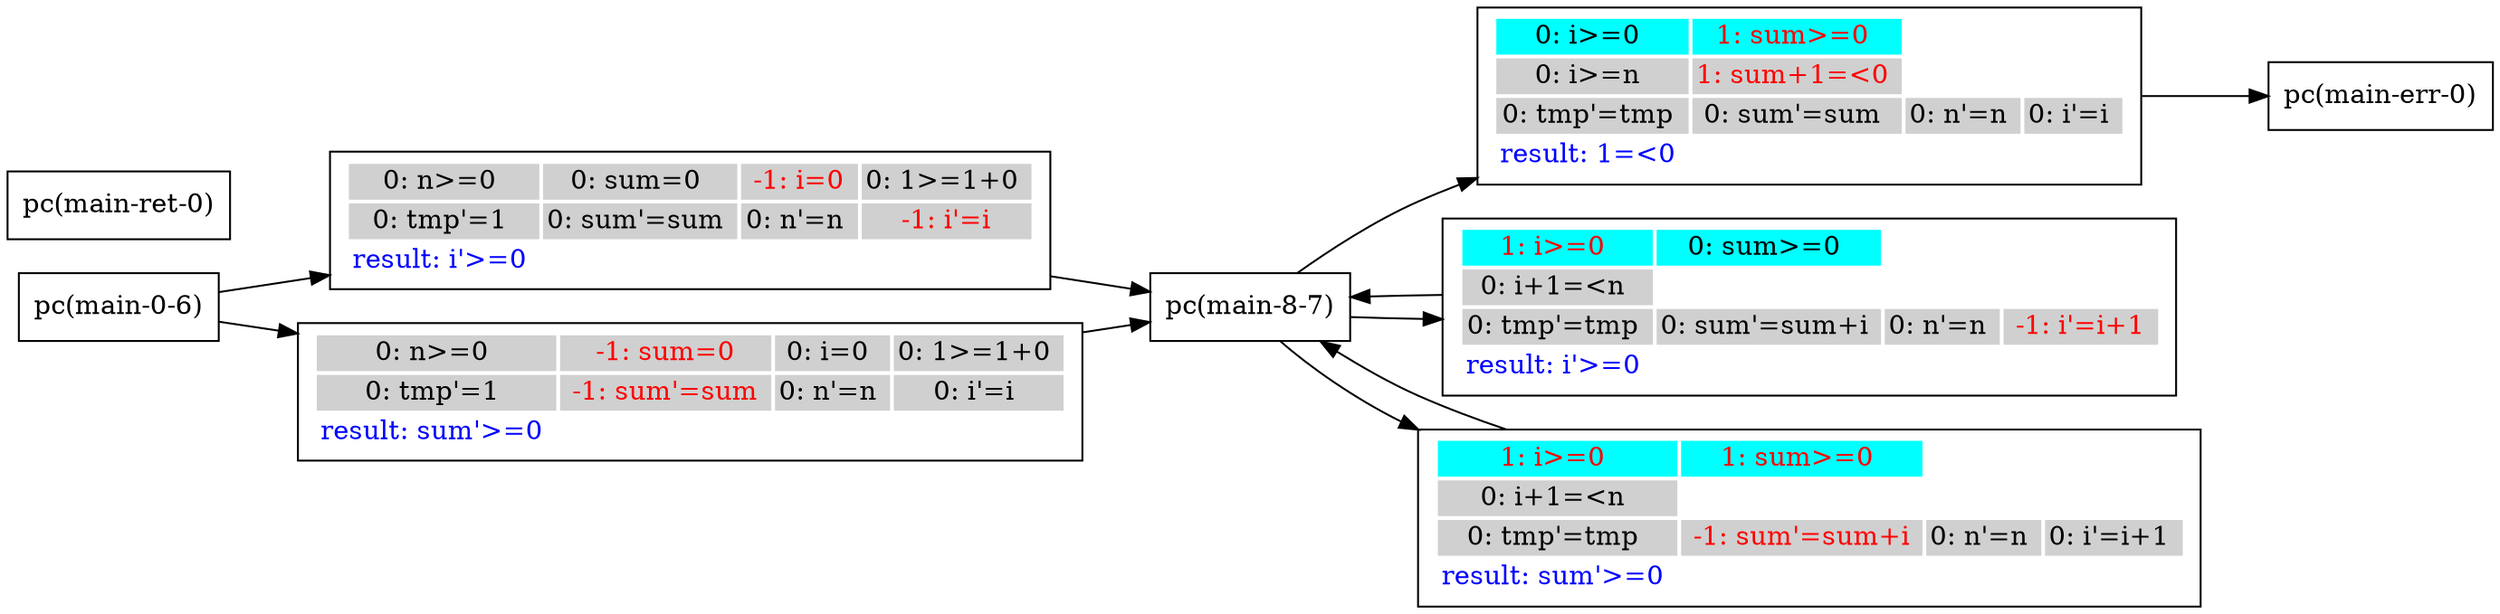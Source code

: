 digraph G {
 rankdir=LR 
 node [shape=box]
N1 [label="pc(main-0-6)"];
N3 [label="pc(main-8-7)"];
N5 [label="pc(main-err-0)"];
N7 [label="pc(main-ret-0)"];
N3 -> A1A0 ;
A1A0 -> N5 ;
A1A0 [ label=<<TABLE border="0"><TR><TD bgcolor = "#00FFFF"><FONT COLOR="black">0: i&#062;=0 </FONT></TD><TD bgcolor = "#00FFFF"><FONT COLOR="red">1: sum&#062;=0 </FONT></TD></TR><TR><TD bgcolor = "#D0D0D0"><FONT COLOR="black">0: i&#062;=n </FONT></TD><TD bgcolor = "#D0D0D0"><FONT COLOR="red">1: sum+1=&#060;0 </FONT></TD></TR><TR><TD bgcolor = "#D0D0D0"><FONT COLOR="black">0: tmp'=tmp </FONT></TD><TD bgcolor = "#D0D0D0"><FONT COLOR="black">0: sum'=sum </FONT></TD><TD bgcolor = "#D0D0D0"><FONT COLOR="black">0: n'=n </FONT></TD><TD bgcolor = "#D0D0D0"><FONT COLOR="black">0: i'=i </FONT></TD></TR><TR><TD bgcolor = "white"><FONT COLOR="blue">result: 1=&#060;0 </FONT></TD></TR></TABLE>>];
N3 -> A2A0 ;
A2A0 -> N3 ;
A2A0 [ label=<<TABLE border="0"><TR><TD bgcolor = "#00FFFF"><FONT COLOR="red">1: i&#062;=0 </FONT></TD><TD bgcolor = "#00FFFF"><FONT COLOR="black">0: sum&#062;=0 </FONT></TD></TR><TR><TD bgcolor = "#D0D0D0"><FONT COLOR="black">0: i+1=&#060;n </FONT></TD></TR><TR><TD bgcolor = "#D0D0D0"><FONT COLOR="black">0: tmp'=tmp </FONT></TD><TD bgcolor = "#D0D0D0"><FONT COLOR="black">0: sum'=sum+i </FONT></TD><TD bgcolor = "#D0D0D0"><FONT COLOR="black">0: n'=n </FONT></TD><TD bgcolor = "#D0D0D0"><FONT COLOR="red"> -1: i'=i+1 </FONT></TD></TR><TR><TD bgcolor = "white"><FONT COLOR="blue">result: i'&#062;=0 </FONT></TD></TR></TABLE>>];
N3 -> A2A1 ;
A2A1 -> N3 ;
A2A1 [ label=<<TABLE border="0"><TR><TD bgcolor = "#00FFFF"><FONT COLOR="red">1: i&#062;=0 </FONT></TD><TD bgcolor = "#00FFFF"><FONT COLOR="red">1: sum&#062;=0 </FONT></TD></TR><TR><TD bgcolor = "#D0D0D0"><FONT COLOR="black">0: i+1=&#060;n </FONT></TD></TR><TR><TD bgcolor = "#D0D0D0"><FONT COLOR="black">0: tmp'=tmp </FONT></TD><TD bgcolor = "#D0D0D0"><FONT COLOR="red"> -1: sum'=sum+i </FONT></TD><TD bgcolor = "#D0D0D0"><FONT COLOR="black">0: n'=n </FONT></TD><TD bgcolor = "#D0D0D0"><FONT COLOR="black">0: i'=i+1 </FONT></TD></TR><TR><TD bgcolor = "white"><FONT COLOR="blue">result: sum'&#062;=0 </FONT></TD></TR></TABLE>>];
N1 -> A3A0 ;
A3A0 -> N3 ;
A3A0 [ label=<<TABLE border="0"><TR><TD bgcolor = "#D0D0D0"><FONT COLOR="black">0: n&#062;=0 </FONT></TD><TD bgcolor = "#D0D0D0"><FONT COLOR="black">0: sum=0 </FONT></TD><TD bgcolor = "#D0D0D0"><FONT COLOR="red"> -1: i=0 </FONT></TD><TD bgcolor = "#D0D0D0"><FONT COLOR="black">0: 1&#062;=1+0 </FONT></TD></TR><TR><TD bgcolor = "#D0D0D0"><FONT COLOR="black">0: tmp'=1 </FONT></TD><TD bgcolor = "#D0D0D0"><FONT COLOR="black">0: sum'=sum </FONT></TD><TD bgcolor = "#D0D0D0"><FONT COLOR="black">0: n'=n </FONT></TD><TD bgcolor = "#D0D0D0"><FONT COLOR="red"> -1: i'=i </FONT></TD></TR><TR><TD bgcolor = "white"><FONT COLOR="blue">result: i'&#062;=0 </FONT></TD></TR></TABLE>>];
N1 -> A3A1 ;
A3A1 -> N3 ;
A3A1 [ label=<<TABLE border="0"><TR><TD bgcolor = "#D0D0D0"><FONT COLOR="black">0: n&#062;=0 </FONT></TD><TD bgcolor = "#D0D0D0"><FONT COLOR="red"> -1: sum=0 </FONT></TD><TD bgcolor = "#D0D0D0"><FONT COLOR="black">0: i=0 </FONT></TD><TD bgcolor = "#D0D0D0"><FONT COLOR="black">0: 1&#062;=1+0 </FONT></TD></TR><TR><TD bgcolor = "#D0D0D0"><FONT COLOR="black">0: tmp'=1 </FONT></TD><TD bgcolor = "#D0D0D0"><FONT COLOR="red"> -1: sum'=sum </FONT></TD><TD bgcolor = "#D0D0D0"><FONT COLOR="black">0: n'=n </FONT></TD><TD bgcolor = "#D0D0D0"><FONT COLOR="black">0: i'=i </FONT></TD></TR><TR><TD bgcolor = "white"><FONT COLOR="blue">result: sum'&#062;=0 </FONT></TD></TR></TABLE>>];
}
